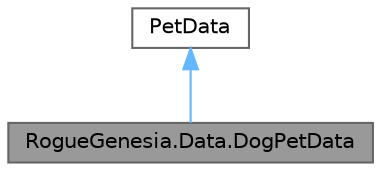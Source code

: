 digraph "RogueGenesia.Data.DogPetData"
{
 // LATEX_PDF_SIZE
  bgcolor="transparent";
  edge [fontname=Helvetica,fontsize=10,labelfontname=Helvetica,labelfontsize=10];
  node [fontname=Helvetica,fontsize=10,shape=box,height=0.2,width=0.4];
  Node1 [label="RogueGenesia.Data.DogPetData",height=0.2,width=0.4,color="gray40", fillcolor="grey60", style="filled", fontcolor="black",tooltip=" "];
  Node2 -> Node1 [dir="back",color="steelblue1",style="solid"];
  Node2 [label="PetData",height=0.2,width=0.4,color="gray40", fillcolor="white", style="filled",URL="$class_rogue_genesia_1_1_data_1_1_pet_data.html",tooltip=" "];
}
